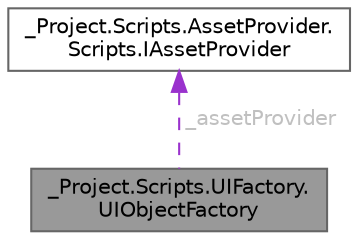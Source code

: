 digraph "_Project.Scripts.UIFactory.UIObjectFactory"
{
 // LATEX_PDF_SIZE
  bgcolor="transparent";
  edge [fontname=Helvetica,fontsize=10,labelfontname=Helvetica,labelfontsize=10];
  node [fontname=Helvetica,fontsize=10,shape=box,height=0.2,width=0.4];
  Node1 [id="Node000001",label="_Project.Scripts.UIFactory.\lUIObjectFactory",height=0.2,width=0.4,color="gray40", fillcolor="grey60", style="filled", fontcolor="black",tooltip="Универсальный класс-фабрика для создания UI объектов"];
  Node2 -> Node1 [id="edge1_Node000001_Node000002",dir="back",color="darkorchid3",style="dashed",tooltip=" ",label=" _assetProvider",fontcolor="grey" ];
  Node2 [id="Node000002",label="_Project.Scripts.AssetProvider.\lScripts.IAssetProvider",height=0.2,width=0.4,color="gray40", fillcolor="white", style="filled",URL="$interface___project_1_1_scripts_1_1_asset_provider_1_1_scripts_1_1_i_asset_provider.html",tooltip="Интерфейс, описывающий методы взаимодействия с поставщиком ресурсов"];
}
